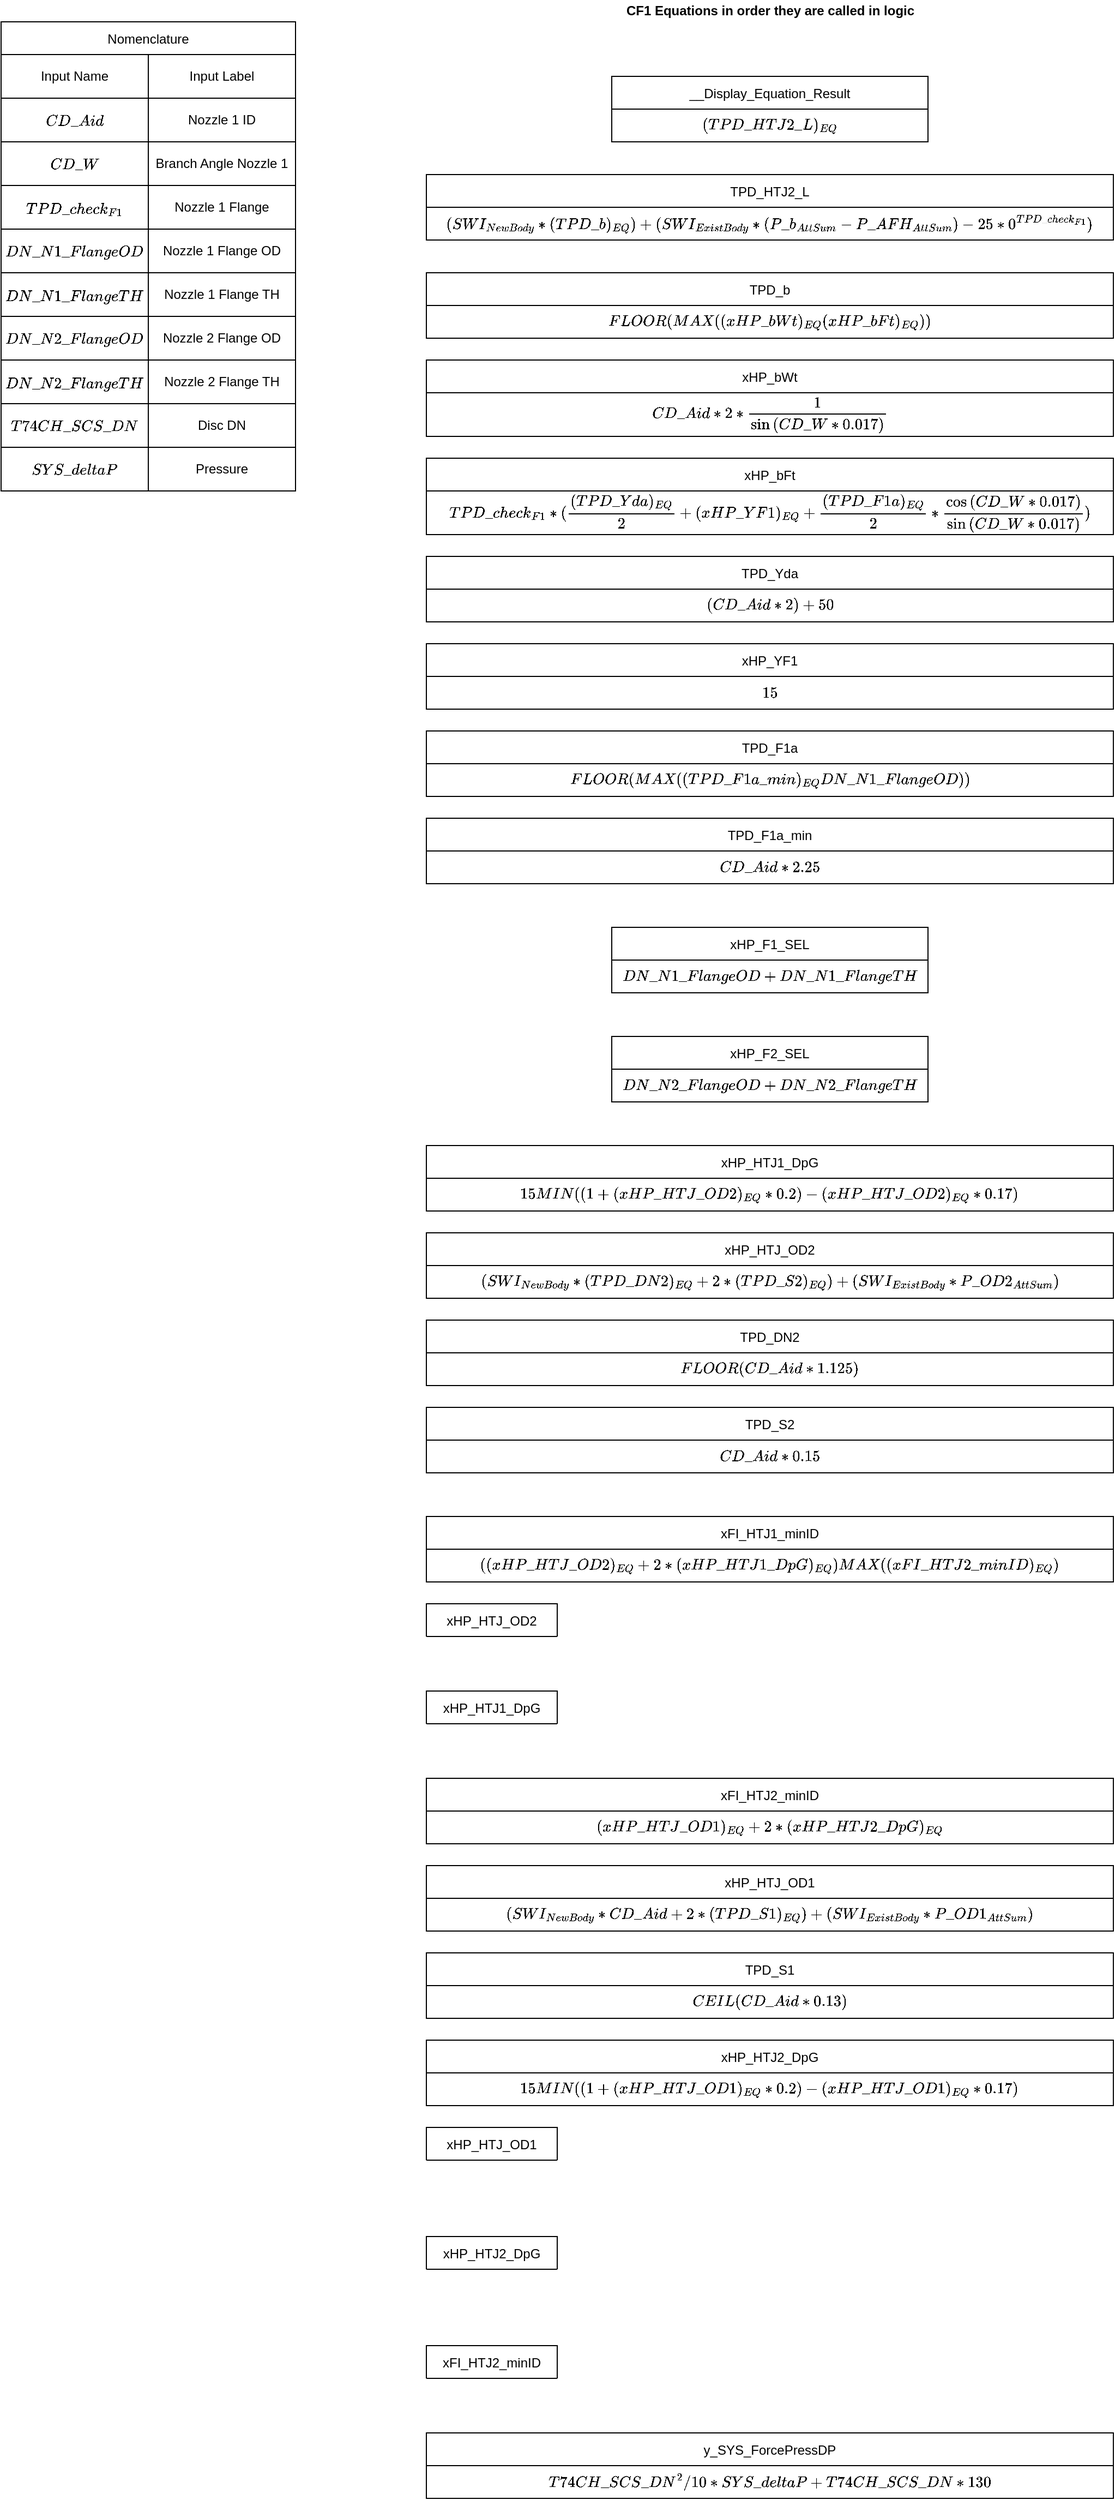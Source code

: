 <mxfile version="16.0.0" type="device" pages="2"><diagram id="UtGo-3iYUKRoLAM9Oy41" name="CF1"><mxGraphModel dx="1527" dy="784" grid="1" gridSize="10" guides="1" tooltips="1" connect="1" arrows="1" fold="1" page="1" pageScale="1" pageWidth="827" pageHeight="1169" math="1" shadow="0"><root><mxCell id="0"/><mxCell id="1" parent="0"/><mxCell id="Kk1Q7eSX3VFUXERfC4Oi-2" value="__Display_Equation_Result" style="swimlane;fontStyle=0;childLayout=stackLayout;horizontal=1;startSize=30;horizontalStack=0;resizeParent=1;resizeParentMax=0;resizeLast=0;collapsible=1;marginBottom=0;" vertex="1" parent="1"><mxGeometry x="200" y="100" width="290" height="60" as="geometry"/></mxCell><mxCell id="Kk1Q7eSX3VFUXERfC4Oi-8" value="$$ (TPD\_HTJ2\_L)_{EQ} $$" style="text;html=1;strokeColor=none;fillColor=none;align=center;verticalAlign=middle;whiteSpace=wrap;rounded=0;" vertex="1" parent="Kk1Q7eSX3VFUXERfC4Oi-2"><mxGeometry y="30" width="290" height="30" as="geometry"/></mxCell><mxCell id="Kk1Q7eSX3VFUXERfC4Oi-9" value="TPD_HTJ2_L" style="swimlane;fontStyle=0;childLayout=stackLayout;horizontal=1;startSize=30;horizontalStack=0;resizeParent=1;resizeParentMax=0;resizeLast=0;collapsible=1;marginBottom=0;" vertex="1" parent="1"><mxGeometry x="30" y="190" width="630" height="60" as="geometry"/></mxCell><mxCell id="Kk1Q7eSX3VFUXERfC4Oi-10" value="$$ (SWI_{NewBody} * (TPD\_b)_{EQ}) + (SWI_{ExistBody} * (P\_b_{AttSum} - P\_AFH_{AttSum}) - 25 * 0^{TPD\_check_{F1}}) $$" style="text;html=1;strokeColor=none;fillColor=none;align=center;verticalAlign=middle;whiteSpace=wrap;rounded=0;" vertex="1" parent="Kk1Q7eSX3VFUXERfC4Oi-9"><mxGeometry y="30" width="630" height="30" as="geometry"/></mxCell><mxCell id="Kk1Q7eSX3VFUXERfC4Oi-11" value="TPD_b" style="swimlane;fontStyle=0;childLayout=stackLayout;horizontal=1;startSize=30;horizontalStack=0;resizeParent=1;resizeParentMax=0;resizeLast=0;collapsible=1;marginBottom=0;" vertex="1" parent="1"><mxGeometry x="30" y="280" width="630" height="60" as="geometry"/></mxCell><mxCell id="Kk1Q7eSX3VFUXERfC4Oi-12" value="$$ FLOOR(MAX((xHP\_bWt)_{EQ} (xHP\_bFt)_{EQ})) $$" style="text;html=1;strokeColor=none;fillColor=none;align=center;verticalAlign=middle;whiteSpace=wrap;rounded=0;" vertex="1" parent="Kk1Q7eSX3VFUXERfC4Oi-11"><mxGeometry y="30" width="630" height="30" as="geometry"/></mxCell><mxCell id="Kk1Q7eSX3VFUXERfC4Oi-13" value="xHP_bWt" style="swimlane;fontStyle=0;childLayout=stackLayout;horizontal=1;startSize=30;horizontalStack=0;resizeParent=1;resizeParentMax=0;resizeLast=0;collapsible=1;marginBottom=0;" vertex="1" parent="1"><mxGeometry x="30" y="360" width="630" height="70" as="geometry"/></mxCell><mxCell id="Kk1Q7eSX3VFUXERfC4Oi-14" value="$$ CD\_Aid * 2 * \frac{1}{\sin{(CD\_W * 0.017)}} $$" style="text;html=1;strokeColor=none;fillColor=none;align=center;verticalAlign=middle;whiteSpace=wrap;rounded=0;" vertex="1" parent="Kk1Q7eSX3VFUXERfC4Oi-13"><mxGeometry y="30" width="630" height="40" as="geometry"/></mxCell><mxCell id="Kk1Q7eSX3VFUXERfC4Oi-29" value="Nomenclature" style="swimlane;fontStyle=0;childLayout=stackLayout;horizontal=1;startSize=30;horizontalStack=0;resizeParent=1;resizeParentMax=0;resizeLast=0;collapsible=1;marginBottom=0;" vertex="1" parent="1"><mxGeometry x="-360" y="50" width="270" height="430" as="geometry"/></mxCell><mxCell id="Kk1Q7eSX3VFUXERfC4Oi-19" value="" style="shape=table;startSize=0;container=1;collapsible=0;childLayout=tableLayout;" vertex="1" parent="Kk1Q7eSX3VFUXERfC4Oi-29"><mxGeometry y="30" width="270" height="400" as="geometry"/></mxCell><mxCell id="Kk1Q7eSX3VFUXERfC4Oi-20" value="" style="shape=partialRectangle;collapsible=0;dropTarget=0;pointerEvents=0;fillColor=none;top=0;left=0;bottom=0;right=0;points=[[0,0.5],[1,0.5]];portConstraint=eastwest;" vertex="1" parent="Kk1Q7eSX3VFUXERfC4Oi-19"><mxGeometry width="270" height="40" as="geometry"/></mxCell><mxCell id="Kk1Q7eSX3VFUXERfC4Oi-21" value="Input Name" style="shape=partialRectangle;html=1;whiteSpace=wrap;connectable=0;overflow=hidden;fillColor=none;top=0;left=0;bottom=0;right=0;pointerEvents=1;" vertex="1" parent="Kk1Q7eSX3VFUXERfC4Oi-20"><mxGeometry width="135" height="40" as="geometry"><mxRectangle width="135" height="40" as="alternateBounds"/></mxGeometry></mxCell><mxCell id="Kk1Q7eSX3VFUXERfC4Oi-22" value="Input Label" style="shape=partialRectangle;html=1;whiteSpace=wrap;connectable=0;overflow=hidden;fillColor=none;top=0;left=0;bottom=0;right=0;pointerEvents=1;" vertex="1" parent="Kk1Q7eSX3VFUXERfC4Oi-20"><mxGeometry x="135" width="135" height="40" as="geometry"><mxRectangle width="135" height="40" as="alternateBounds"/></mxGeometry></mxCell><mxCell id="Kk1Q7eSX3VFUXERfC4Oi-23" value="" style="shape=partialRectangle;collapsible=0;dropTarget=0;pointerEvents=0;fillColor=none;top=0;left=0;bottom=0;right=0;points=[[0,0.5],[1,0.5]];portConstraint=eastwest;" vertex="1" parent="Kk1Q7eSX3VFUXERfC4Oi-19"><mxGeometry y="40" width="270" height="40" as="geometry"/></mxCell><mxCell id="Kk1Q7eSX3VFUXERfC4Oi-24" value="&lt;span&gt;$$ CD\_Aid $$&lt;/span&gt;" style="shape=partialRectangle;html=1;whiteSpace=wrap;connectable=0;overflow=hidden;fillColor=none;top=0;left=0;bottom=0;right=0;pointerEvents=1;" vertex="1" parent="Kk1Q7eSX3VFUXERfC4Oi-23"><mxGeometry width="135" height="40" as="geometry"><mxRectangle width="135" height="40" as="alternateBounds"/></mxGeometry></mxCell><mxCell id="Kk1Q7eSX3VFUXERfC4Oi-25" value="Nozzle 1 ID" style="shape=partialRectangle;html=1;whiteSpace=wrap;connectable=0;overflow=hidden;fillColor=none;top=0;left=0;bottom=0;right=0;pointerEvents=1;" vertex="1" parent="Kk1Q7eSX3VFUXERfC4Oi-23"><mxGeometry x="135" width="135" height="40" as="geometry"><mxRectangle width="135" height="40" as="alternateBounds"/></mxGeometry></mxCell><mxCell id="Kk1Q7eSX3VFUXERfC4Oi-26" value="" style="shape=partialRectangle;collapsible=0;dropTarget=0;pointerEvents=0;fillColor=none;top=0;left=0;bottom=0;right=0;points=[[0,0.5],[1,0.5]];portConstraint=eastwest;" vertex="1" parent="Kk1Q7eSX3VFUXERfC4Oi-19"><mxGeometry y="80" width="270" height="40" as="geometry"/></mxCell><mxCell id="Kk1Q7eSX3VFUXERfC4Oi-27" value="$$ CD\_W $$" style="shape=partialRectangle;html=1;whiteSpace=wrap;connectable=0;overflow=hidden;fillColor=none;top=0;left=0;bottom=0;right=0;pointerEvents=1;" vertex="1" parent="Kk1Q7eSX3VFUXERfC4Oi-26"><mxGeometry width="135" height="40" as="geometry"><mxRectangle width="135" height="40" as="alternateBounds"/></mxGeometry></mxCell><mxCell id="Kk1Q7eSX3VFUXERfC4Oi-28" value="Branch Angle Nozzle 1" style="shape=partialRectangle;html=1;whiteSpace=wrap;connectable=0;overflow=hidden;fillColor=none;top=0;left=0;bottom=0;right=0;pointerEvents=1;" vertex="1" parent="Kk1Q7eSX3VFUXERfC4Oi-26"><mxGeometry x="135" width="135" height="40" as="geometry"><mxRectangle width="135" height="40" as="alternateBounds"/></mxGeometry></mxCell><mxCell id="Kk1Q7eSX3VFUXERfC4Oi-45" style="shape=partialRectangle;collapsible=0;dropTarget=0;pointerEvents=0;fillColor=none;top=0;left=0;bottom=0;right=0;points=[[0,0.5],[1,0.5]];portConstraint=eastwest;" vertex="1" parent="Kk1Q7eSX3VFUXERfC4Oi-19"><mxGeometry y="120" width="270" height="40" as="geometry"/></mxCell><mxCell id="Kk1Q7eSX3VFUXERfC4Oi-46" value="&lt;span&gt;$$ TPD\_check_{F1} $$&lt;/span&gt;" style="shape=partialRectangle;html=1;whiteSpace=wrap;connectable=0;overflow=hidden;fillColor=none;top=0;left=0;bottom=0;right=0;pointerEvents=1;" vertex="1" parent="Kk1Q7eSX3VFUXERfC4Oi-45"><mxGeometry width="135" height="40" as="geometry"><mxRectangle width="135" height="40" as="alternateBounds"/></mxGeometry></mxCell><mxCell id="Kk1Q7eSX3VFUXERfC4Oi-47" value="Nozzle 1 Flange" style="shape=partialRectangle;html=1;whiteSpace=wrap;connectable=0;overflow=hidden;fillColor=none;top=0;left=0;bottom=0;right=0;pointerEvents=1;" vertex="1" parent="Kk1Q7eSX3VFUXERfC4Oi-45"><mxGeometry x="135" width="135" height="40" as="geometry"><mxRectangle width="135" height="40" as="alternateBounds"/></mxGeometry></mxCell><mxCell id="Kk1Q7eSX3VFUXERfC4Oi-42" style="shape=partialRectangle;collapsible=0;dropTarget=0;pointerEvents=0;fillColor=none;top=0;left=0;bottom=0;right=0;points=[[0,0.5],[1,0.5]];portConstraint=eastwest;" vertex="1" parent="Kk1Q7eSX3VFUXERfC4Oi-19"><mxGeometry y="160" width="270" height="40" as="geometry"/></mxCell><mxCell id="Kk1Q7eSX3VFUXERfC4Oi-43" value="$$ DN\_N1\_FlangeOD $$" style="shape=partialRectangle;html=1;whiteSpace=wrap;connectable=0;overflow=hidden;fillColor=none;top=0;left=0;bottom=0;right=0;pointerEvents=1;" vertex="1" parent="Kk1Q7eSX3VFUXERfC4Oi-42"><mxGeometry width="135" height="40" as="geometry"><mxRectangle width="135" height="40" as="alternateBounds"/></mxGeometry></mxCell><mxCell id="Kk1Q7eSX3VFUXERfC4Oi-44" value="Nozzle 1 Flange OD" style="shape=partialRectangle;html=1;whiteSpace=wrap;connectable=0;overflow=hidden;fillColor=none;top=0;left=0;bottom=0;right=0;pointerEvents=1;" vertex="1" parent="Kk1Q7eSX3VFUXERfC4Oi-42"><mxGeometry x="135" width="135" height="40" as="geometry"><mxRectangle width="135" height="40" as="alternateBounds"/></mxGeometry></mxCell><mxCell id="Kk1Q7eSX3VFUXERfC4Oi-39" style="shape=partialRectangle;collapsible=0;dropTarget=0;pointerEvents=0;fillColor=none;top=0;left=0;bottom=0;right=0;points=[[0,0.5],[1,0.5]];portConstraint=eastwest;" vertex="1" parent="Kk1Q7eSX3VFUXERfC4Oi-19"><mxGeometry y="200" width="270" height="40" as="geometry"/></mxCell><mxCell id="Kk1Q7eSX3VFUXERfC4Oi-40" value="$$ DN\_N1\_FlangeTH $$" style="shape=partialRectangle;html=1;whiteSpace=wrap;connectable=0;overflow=hidden;fillColor=none;top=0;left=0;bottom=0;right=0;pointerEvents=1;" vertex="1" parent="Kk1Q7eSX3VFUXERfC4Oi-39"><mxGeometry width="135" height="40" as="geometry"><mxRectangle width="135" height="40" as="alternateBounds"/></mxGeometry></mxCell><mxCell id="Kk1Q7eSX3VFUXERfC4Oi-41" value="Nozzle 1 Flange TH" style="shape=partialRectangle;html=1;whiteSpace=wrap;connectable=0;overflow=hidden;fillColor=none;top=0;left=0;bottom=0;right=0;pointerEvents=1;" vertex="1" parent="Kk1Q7eSX3VFUXERfC4Oi-39"><mxGeometry x="135" width="135" height="40" as="geometry"><mxRectangle width="135" height="40" as="alternateBounds"/></mxGeometry></mxCell><mxCell id="Kk1Q7eSX3VFUXERfC4Oi-68" style="shape=partialRectangle;collapsible=0;dropTarget=0;pointerEvents=0;fillColor=none;top=0;left=0;bottom=0;right=0;points=[[0,0.5],[1,0.5]];portConstraint=eastwest;" vertex="1" parent="Kk1Q7eSX3VFUXERfC4Oi-19"><mxGeometry y="240" width="270" height="40" as="geometry"/></mxCell><mxCell id="Kk1Q7eSX3VFUXERfC4Oi-69" value="&lt;span&gt;$$ DN\_N2\_FlangeOD $$&lt;/span&gt;" style="shape=partialRectangle;html=1;whiteSpace=wrap;connectable=0;overflow=hidden;fillColor=none;top=0;left=0;bottom=0;right=0;pointerEvents=1;" vertex="1" parent="Kk1Q7eSX3VFUXERfC4Oi-68"><mxGeometry width="135" height="40" as="geometry"><mxRectangle width="135" height="40" as="alternateBounds"/></mxGeometry></mxCell><mxCell id="Kk1Q7eSX3VFUXERfC4Oi-70" value="Nozzle 2 Flange OD" style="shape=partialRectangle;html=1;whiteSpace=wrap;connectable=0;overflow=hidden;fillColor=none;top=0;left=0;bottom=0;right=0;pointerEvents=1;" vertex="1" parent="Kk1Q7eSX3VFUXERfC4Oi-68"><mxGeometry x="135" width="135" height="40" as="geometry"><mxRectangle width="135" height="40" as="alternateBounds"/></mxGeometry></mxCell><mxCell id="Kk1Q7eSX3VFUXERfC4Oi-65" style="shape=partialRectangle;collapsible=0;dropTarget=0;pointerEvents=0;fillColor=none;top=0;left=0;bottom=0;right=0;points=[[0,0.5],[1,0.5]];portConstraint=eastwest;" vertex="1" parent="Kk1Q7eSX3VFUXERfC4Oi-19"><mxGeometry y="280" width="270" height="40" as="geometry"/></mxCell><mxCell id="Kk1Q7eSX3VFUXERfC4Oi-66" value="&lt;span&gt;$$ DN\_N2\_FlangeTH $$&lt;/span&gt;" style="shape=partialRectangle;html=1;whiteSpace=wrap;connectable=0;overflow=hidden;fillColor=none;top=0;left=0;bottom=0;right=0;pointerEvents=1;" vertex="1" parent="Kk1Q7eSX3VFUXERfC4Oi-65"><mxGeometry width="135" height="40" as="geometry"><mxRectangle width="135" height="40" as="alternateBounds"/></mxGeometry></mxCell><mxCell id="Kk1Q7eSX3VFUXERfC4Oi-67" value="Nozzle 2 Flange TH" style="shape=partialRectangle;html=1;whiteSpace=wrap;connectable=0;overflow=hidden;fillColor=none;top=0;left=0;bottom=0;right=0;pointerEvents=1;" vertex="1" parent="Kk1Q7eSX3VFUXERfC4Oi-65"><mxGeometry x="135" width="135" height="40" as="geometry"><mxRectangle width="135" height="40" as="alternateBounds"/></mxGeometry></mxCell><mxCell id="Kk1Q7eSX3VFUXERfC4Oi-62" style="shape=partialRectangle;collapsible=0;dropTarget=0;pointerEvents=0;fillColor=none;top=0;left=0;bottom=0;right=0;points=[[0,0.5],[1,0.5]];portConstraint=eastwest;" vertex="1" parent="Kk1Q7eSX3VFUXERfC4Oi-19"><mxGeometry y="320" width="270" height="40" as="geometry"/></mxCell><mxCell id="Kk1Q7eSX3VFUXERfC4Oi-63" value="$$ T74CH\_SCS\_DN $$" style="shape=partialRectangle;html=1;whiteSpace=wrap;connectable=0;overflow=hidden;fillColor=none;top=0;left=0;bottom=0;right=0;pointerEvents=1;" vertex="1" parent="Kk1Q7eSX3VFUXERfC4Oi-62"><mxGeometry width="135" height="40" as="geometry"><mxRectangle width="135" height="40" as="alternateBounds"/></mxGeometry></mxCell><mxCell id="Kk1Q7eSX3VFUXERfC4Oi-64" value="Disc DN" style="shape=partialRectangle;html=1;whiteSpace=wrap;connectable=0;overflow=hidden;fillColor=none;top=0;left=0;bottom=0;right=0;pointerEvents=1;" vertex="1" parent="Kk1Q7eSX3VFUXERfC4Oi-62"><mxGeometry x="135" width="135" height="40" as="geometry"><mxRectangle width="135" height="40" as="alternateBounds"/></mxGeometry></mxCell><mxCell id="Kk1Q7eSX3VFUXERfC4Oi-105" style="shape=partialRectangle;collapsible=0;dropTarget=0;pointerEvents=0;fillColor=none;top=0;left=0;bottom=0;right=0;points=[[0,0.5],[1,0.5]];portConstraint=eastwest;" vertex="1" parent="Kk1Q7eSX3VFUXERfC4Oi-19"><mxGeometry y="360" width="270" height="40" as="geometry"/></mxCell><mxCell id="Kk1Q7eSX3VFUXERfC4Oi-106" value="$$ SYS\_deltaP $$" style="shape=partialRectangle;html=1;whiteSpace=wrap;connectable=0;overflow=hidden;fillColor=none;top=0;left=0;bottom=0;right=0;pointerEvents=1;" vertex="1" parent="Kk1Q7eSX3VFUXERfC4Oi-105"><mxGeometry width="135" height="40" as="geometry"><mxRectangle width="135" height="40" as="alternateBounds"/></mxGeometry></mxCell><mxCell id="Kk1Q7eSX3VFUXERfC4Oi-107" value="Pressure" style="shape=partialRectangle;html=1;whiteSpace=wrap;connectable=0;overflow=hidden;fillColor=none;top=0;left=0;bottom=0;right=0;pointerEvents=1;" vertex="1" parent="Kk1Q7eSX3VFUXERfC4Oi-105"><mxGeometry x="135" width="135" height="40" as="geometry"><mxRectangle width="135" height="40" as="alternateBounds"/></mxGeometry></mxCell><mxCell id="Kk1Q7eSX3VFUXERfC4Oi-33" value="xHP_bFt" style="swimlane;fontStyle=0;childLayout=stackLayout;horizontal=1;startSize=30;horizontalStack=0;resizeParent=1;resizeParentMax=0;resizeLast=0;collapsible=1;marginBottom=0;" vertex="1" parent="1"><mxGeometry x="30" y="450" width="630" height="70" as="geometry"/></mxCell><mxCell id="Kk1Q7eSX3VFUXERfC4Oi-34" value="$$ TPD\_check_{F1} * (\frac{(TPD\_Yda)_{EQ}}{2} + (xHP\_YF1)_{EQ} + \frac{(TPD\_F1a)_{EQ}}{2} * \frac{\cos{(CD\_W * 0.017)}}{\sin{(CD\_W * 0.017)}}) $$" style="text;html=1;strokeColor=none;fillColor=none;align=center;verticalAlign=middle;whiteSpace=wrap;rounded=0;" vertex="1" parent="Kk1Q7eSX3VFUXERfC4Oi-33"><mxGeometry y="30" width="630" height="40" as="geometry"/></mxCell><mxCell id="Kk1Q7eSX3VFUXERfC4Oi-49" value="TPD_Yda" style="swimlane;fontStyle=0;childLayout=stackLayout;horizontal=1;startSize=30;horizontalStack=0;resizeParent=1;resizeParentMax=0;resizeLast=0;collapsible=1;marginBottom=0;" vertex="1" parent="1"><mxGeometry x="30" y="540" width="630" height="60" as="geometry"/></mxCell><mxCell id="Kk1Q7eSX3VFUXERfC4Oi-50" value="$$ (CD\_Aid * 2) + 50 $$" style="text;html=1;strokeColor=none;fillColor=none;align=center;verticalAlign=middle;whiteSpace=wrap;rounded=0;" vertex="1" parent="Kk1Q7eSX3VFUXERfC4Oi-49"><mxGeometry y="30" width="630" height="30" as="geometry"/></mxCell><mxCell id="Kk1Q7eSX3VFUXERfC4Oi-51" value="xHP_YF1" style="swimlane;fontStyle=0;childLayout=stackLayout;horizontal=1;startSize=30;horizontalStack=0;resizeParent=1;resizeParentMax=0;resizeLast=0;collapsible=1;marginBottom=0;" vertex="1" parent="1"><mxGeometry x="30" y="620" width="630" height="60" as="geometry"/></mxCell><mxCell id="Kk1Q7eSX3VFUXERfC4Oi-52" value="$$ 15 $$" style="text;html=1;strokeColor=none;fillColor=none;align=center;verticalAlign=middle;whiteSpace=wrap;rounded=0;" vertex="1" parent="Kk1Q7eSX3VFUXERfC4Oi-51"><mxGeometry y="30" width="630" height="30" as="geometry"/></mxCell><mxCell id="Kk1Q7eSX3VFUXERfC4Oi-53" value="TPD_F1a" style="swimlane;fontStyle=0;childLayout=stackLayout;horizontal=1;startSize=30;horizontalStack=0;resizeParent=1;resizeParentMax=0;resizeLast=0;collapsible=1;marginBottom=0;" vertex="1" parent="1"><mxGeometry x="30" y="700" width="630" height="60" as="geometry"/></mxCell><mxCell id="Kk1Q7eSX3VFUXERfC4Oi-54" value="$$ FLOOR(MAX((TPD\_F1a\_min)_{EQ} DN\_N1\_FlangeOD)) $$" style="text;html=1;strokeColor=none;fillColor=none;align=center;verticalAlign=middle;whiteSpace=wrap;rounded=0;" vertex="1" parent="Kk1Q7eSX3VFUXERfC4Oi-53"><mxGeometry y="30" width="630" height="30" as="geometry"/></mxCell><mxCell id="Kk1Q7eSX3VFUXERfC4Oi-55" value="TPD_F1a_min" style="swimlane;fontStyle=0;childLayout=stackLayout;horizontal=1;startSize=30;horizontalStack=0;resizeParent=1;resizeParentMax=0;resizeLast=0;collapsible=1;marginBottom=0;" vertex="1" parent="1"><mxGeometry x="30" y="780" width="630" height="60" as="geometry"/></mxCell><mxCell id="Kk1Q7eSX3VFUXERfC4Oi-56" value="$$ CD\_Aid * 2.25 $$" style="text;html=1;strokeColor=none;fillColor=none;align=center;verticalAlign=middle;whiteSpace=wrap;rounded=0;" vertex="1" parent="Kk1Q7eSX3VFUXERfC4Oi-55"><mxGeometry y="30" width="630" height="30" as="geometry"/></mxCell><mxCell id="Kk1Q7eSX3VFUXERfC4Oi-58" value="xHP_F1_SEL" style="swimlane;fontStyle=0;childLayout=stackLayout;horizontal=1;startSize=30;horizontalStack=0;resizeParent=1;resizeParentMax=0;resizeLast=0;collapsible=1;marginBottom=0;" vertex="1" parent="1"><mxGeometry x="200" y="880" width="290" height="60" as="geometry"/></mxCell><mxCell id="Kk1Q7eSX3VFUXERfC4Oi-59" value="$$ DN\_N1\_FlangeOD + DN\_N1\_FlangeTH $$" style="text;html=1;strokeColor=none;fillColor=none;align=center;verticalAlign=middle;whiteSpace=wrap;rounded=0;" vertex="1" parent="Kk1Q7eSX3VFUXERfC4Oi-58"><mxGeometry y="30" width="290" height="30" as="geometry"/></mxCell><mxCell id="Kk1Q7eSX3VFUXERfC4Oi-60" value="xHP_F2_SEL" style="swimlane;fontStyle=0;childLayout=stackLayout;horizontal=1;startSize=30;horizontalStack=0;resizeParent=1;resizeParentMax=0;resizeLast=0;collapsible=1;marginBottom=0;" vertex="1" parent="1"><mxGeometry x="200" y="980" width="290" height="60" as="geometry"/></mxCell><mxCell id="Kk1Q7eSX3VFUXERfC4Oi-61" value="$$ DN\_N2\_FlangeOD + DN\_N2\_FlangeTH $$" style="text;html=1;strokeColor=none;fillColor=none;align=center;verticalAlign=middle;whiteSpace=wrap;rounded=0;" vertex="1" parent="Kk1Q7eSX3VFUXERfC4Oi-60"><mxGeometry y="30" width="290" height="30" as="geometry"/></mxCell><mxCell id="Kk1Q7eSX3VFUXERfC4Oi-71" value="xHP_HTJ1_DpG" style="swimlane;fontStyle=0;childLayout=stackLayout;horizontal=1;startSize=30;horizontalStack=0;resizeParent=1;resizeParentMax=0;resizeLast=0;collapsible=1;marginBottom=0;" vertex="1" parent="1"><mxGeometry x="30" y="1080" width="630" height="60" as="geometry"/></mxCell><mxCell id="Kk1Q7eSX3VFUXERfC4Oi-72" value="$$ 15MIN((1 + (xHP\_HTJ\_OD2)_{EQ} * 0.2) - (xHP\_HTJ\_OD2)_{EQ} * 0.17) $$" style="text;html=1;strokeColor=none;fillColor=none;align=center;verticalAlign=middle;whiteSpace=wrap;rounded=0;" vertex="1" parent="Kk1Q7eSX3VFUXERfC4Oi-71"><mxGeometry y="30" width="630" height="30" as="geometry"/></mxCell><mxCell id="Kk1Q7eSX3VFUXERfC4Oi-75" value="xHP_HTJ_OD2" style="swimlane;fontStyle=0;childLayout=stackLayout;horizontal=1;startSize=30;horizontalStack=0;resizeParent=1;resizeParentMax=0;resizeLast=0;collapsible=1;marginBottom=0;" vertex="1" parent="1"><mxGeometry x="30" y="1160" width="630" height="60" as="geometry"/></mxCell><mxCell id="Kk1Q7eSX3VFUXERfC4Oi-76" value="$$ (SWI_{NewBody} * (TPD\_DN2)_{EQ} + 2 * (TPD\_S2)_{EQ}) + (SWI_{ExistBody} * P\_OD2_{AttSum}) $$" style="text;html=1;strokeColor=none;fillColor=none;align=center;verticalAlign=middle;whiteSpace=wrap;rounded=0;" vertex="1" parent="Kk1Q7eSX3VFUXERfC4Oi-75"><mxGeometry y="30" width="630" height="30" as="geometry"/></mxCell><mxCell id="Kk1Q7eSX3VFUXERfC4Oi-77" value="TPD_DN2" style="swimlane;fontStyle=0;childLayout=stackLayout;horizontal=1;startSize=30;horizontalStack=0;resizeParent=1;resizeParentMax=0;resizeLast=0;collapsible=1;marginBottom=0;" vertex="1" parent="1"><mxGeometry x="30" y="1240" width="630" height="60" as="geometry"/></mxCell><mxCell id="Kk1Q7eSX3VFUXERfC4Oi-78" value="$$ FLOOR(CD\_Aid * 1.125) $$" style="text;html=1;strokeColor=none;fillColor=none;align=center;verticalAlign=middle;whiteSpace=wrap;rounded=0;" vertex="1" parent="Kk1Q7eSX3VFUXERfC4Oi-77"><mxGeometry y="30" width="630" height="30" as="geometry"/></mxCell><mxCell id="Kk1Q7eSX3VFUXERfC4Oi-79" value="TPD_S2" style="swimlane;fontStyle=0;childLayout=stackLayout;horizontal=1;startSize=30;horizontalStack=0;resizeParent=1;resizeParentMax=0;resizeLast=0;collapsible=1;marginBottom=0;" vertex="1" parent="1"><mxGeometry x="30" y="1320" width="630" height="60" as="geometry"/></mxCell><mxCell id="Kk1Q7eSX3VFUXERfC4Oi-80" value="$$ CD\_Aid * 0.15 $$" style="text;html=1;strokeColor=none;fillColor=none;align=center;verticalAlign=middle;whiteSpace=wrap;rounded=0;" vertex="1" parent="Kk1Q7eSX3VFUXERfC4Oi-79"><mxGeometry y="30" width="630" height="30" as="geometry"/></mxCell><mxCell id="Kk1Q7eSX3VFUXERfC4Oi-81" value="xFI_HTJ1_minID" style="swimlane;fontStyle=0;childLayout=stackLayout;horizontal=1;startSize=30;horizontalStack=0;resizeParent=1;resizeParentMax=0;resizeLast=0;collapsible=1;marginBottom=0;" vertex="1" parent="1"><mxGeometry x="30" y="1420" width="630" height="60" as="geometry"/></mxCell><mxCell id="Kk1Q7eSX3VFUXERfC4Oi-82" value="$$ ((xHP\_HTJ\_OD2)_{EQ} + 2 * (xHP\_HTJ1\_DpG)_{EQ}) MAX((xFI\_HTJ2\_minID)_{EQ}) $$" style="text;html=1;strokeColor=none;fillColor=none;align=center;verticalAlign=middle;whiteSpace=wrap;rounded=0;" vertex="1" parent="Kk1Q7eSX3VFUXERfC4Oi-81"><mxGeometry y="30" width="630" height="30" as="geometry"/></mxCell><mxCell id="Kk1Q7eSX3VFUXERfC4Oi-83" value="xHP_HTJ_OD2" style="swimlane;fontStyle=0;childLayout=stackLayout;horizontal=1;startSize=30;horizontalStack=0;resizeParent=1;resizeParentMax=0;resizeLast=0;collapsible=1;marginBottom=0;" vertex="1" collapsed="1" parent="1"><mxGeometry x="30" y="1500" width="120" height="30" as="geometry"><mxRectangle x="30" y="1500" width="630" height="60" as="alternateBounds"/></mxGeometry></mxCell><mxCell id="Kk1Q7eSX3VFUXERfC4Oi-84" value="$$ (SWI_{NewBody} * (TPD\_DN2)_{EQ} + 2 * (TPD\_S2)_{EQ}) + (SWI_{ExistBody} * P\_OD2_{AttSum}) $$" style="text;html=1;strokeColor=none;fillColor=none;align=center;verticalAlign=middle;whiteSpace=wrap;rounded=0;" vertex="1" parent="Kk1Q7eSX3VFUXERfC4Oi-83"><mxGeometry y="30" width="120" height="30" as="geometry"/></mxCell><mxCell id="Kk1Q7eSX3VFUXERfC4Oi-85" value="xHP_HTJ1_DpG" style="swimlane;fontStyle=0;childLayout=stackLayout;horizontal=1;startSize=30;horizontalStack=0;resizeParent=1;resizeParentMax=0;resizeLast=0;collapsible=1;marginBottom=0;" vertex="1" collapsed="1" parent="1"><mxGeometry x="30" y="1580" width="120" height="30" as="geometry"><mxRectangle x="30" y="1580" width="630" height="60" as="alternateBounds"/></mxGeometry></mxCell><mxCell id="Kk1Q7eSX3VFUXERfC4Oi-86" value="$$ 15MIN((1 + (xHP\_HTJ\_OD2)_{EQ} * 0.2) - (xHP\_HTJ\_OD2)_{EQ} * 0.17) $$" style="text;html=1;strokeColor=none;fillColor=none;align=center;verticalAlign=middle;whiteSpace=wrap;rounded=0;" vertex="1" parent="Kk1Q7eSX3VFUXERfC4Oi-85"><mxGeometry y="30" width="120" height="30" as="geometry"/></mxCell><mxCell id="Kk1Q7eSX3VFUXERfC4Oi-87" value="xFI_HTJ2_minID" style="swimlane;fontStyle=0;childLayout=stackLayout;horizontal=1;startSize=30;horizontalStack=0;resizeParent=1;resizeParentMax=0;resizeLast=0;collapsible=1;marginBottom=0;" vertex="1" parent="1"><mxGeometry x="30" y="1660" width="630" height="60" as="geometry"/></mxCell><mxCell id="Kk1Q7eSX3VFUXERfC4Oi-88" value="$$ (xHP\_HTJ\_OD1)_{EQ} + 2 * (xHP\_HTJ2\_DpG)_{EQ} $$" style="text;html=1;strokeColor=none;fillColor=none;align=center;verticalAlign=middle;whiteSpace=wrap;rounded=0;" vertex="1" parent="Kk1Q7eSX3VFUXERfC4Oi-87"><mxGeometry y="30" width="630" height="30" as="geometry"/></mxCell><mxCell id="Kk1Q7eSX3VFUXERfC4Oi-89" value="xHP_HTJ_OD1" style="swimlane;fontStyle=0;childLayout=stackLayout;horizontal=1;startSize=30;horizontalStack=0;resizeParent=1;resizeParentMax=0;resizeLast=0;collapsible=1;marginBottom=0;" vertex="1" parent="1"><mxGeometry x="30" y="1740" width="630" height="60" as="geometry"/></mxCell><mxCell id="Kk1Q7eSX3VFUXERfC4Oi-90" value="$$ (SWI_{NewBody} * CD\_Aid + 2 * (TPD\_S1)_{EQ}) + (SWI_{ExistBody} * P\_OD1_{AttSum}) $$" style="text;html=1;strokeColor=none;fillColor=none;align=center;verticalAlign=middle;whiteSpace=wrap;rounded=0;" vertex="1" parent="Kk1Q7eSX3VFUXERfC4Oi-89"><mxGeometry y="30" width="630" height="30" as="geometry"/></mxCell><mxCell id="Kk1Q7eSX3VFUXERfC4Oi-91" value="TPD_S1" style="swimlane;fontStyle=0;childLayout=stackLayout;horizontal=1;startSize=30;horizontalStack=0;resizeParent=1;resizeParentMax=0;resizeLast=0;collapsible=1;marginBottom=0;" vertex="1" parent="1"><mxGeometry x="30" y="1820" width="630" height="60" as="geometry"/></mxCell><mxCell id="Kk1Q7eSX3VFUXERfC4Oi-92" value="$$ CEIL(CD\_Aid * 0.13) $$" style="text;html=1;strokeColor=none;fillColor=none;align=center;verticalAlign=middle;whiteSpace=wrap;rounded=0;" vertex="1" parent="Kk1Q7eSX3VFUXERfC4Oi-91"><mxGeometry y="30" width="630" height="30" as="geometry"/></mxCell><mxCell id="Kk1Q7eSX3VFUXERfC4Oi-93" value="xHP_HTJ2_DpG" style="swimlane;fontStyle=0;childLayout=stackLayout;horizontal=1;startSize=30;horizontalStack=0;resizeParent=1;resizeParentMax=0;resizeLast=0;collapsible=1;marginBottom=0;" vertex="1" parent="1"><mxGeometry x="30" y="1900" width="630" height="60" as="geometry"/></mxCell><mxCell id="Kk1Q7eSX3VFUXERfC4Oi-94" value="$$ 15MIN((1 + (xHP\_HTJ\_OD1)_{EQ} * 0.2) - (xHP\_HTJ\_OD1)_{EQ} * 0.17)&amp;nbsp;$$" style="text;html=1;strokeColor=none;fillColor=none;align=center;verticalAlign=middle;whiteSpace=wrap;rounded=0;" vertex="1" parent="Kk1Q7eSX3VFUXERfC4Oi-93"><mxGeometry y="30" width="630" height="30" as="geometry"/></mxCell><mxCell id="Kk1Q7eSX3VFUXERfC4Oi-95" value="xHP_HTJ_OD1" style="swimlane;fontStyle=0;childLayout=stackLayout;horizontal=1;startSize=30;horizontalStack=0;resizeParent=1;resizeParentMax=0;resizeLast=0;collapsible=1;marginBottom=0;" vertex="1" collapsed="1" parent="1"><mxGeometry x="30" y="1980" width="120" height="30" as="geometry"><mxRectangle x="30" y="1980" width="630" height="60" as="alternateBounds"/></mxGeometry></mxCell><mxCell id="Kk1Q7eSX3VFUXERfC4Oi-96" value="$$ (SWI_{NewBody} * CD\_Aid + 2 * (TPD\_S1)_{EQ}) + (SWI_{ExistBody} * P\_OD1_{AttSum}) $$" style="text;html=1;strokeColor=none;fillColor=none;align=center;verticalAlign=middle;whiteSpace=wrap;rounded=0;" vertex="1" parent="Kk1Q7eSX3VFUXERfC4Oi-95"><mxGeometry y="30" width="120" height="30" as="geometry"/></mxCell><mxCell id="Kk1Q7eSX3VFUXERfC4Oi-97" value="xHP_HTJ2_DpG" style="swimlane;fontStyle=0;childLayout=stackLayout;horizontal=1;startSize=30;horizontalStack=0;resizeParent=1;resizeParentMax=0;resizeLast=0;collapsible=1;marginBottom=0;" vertex="1" collapsed="1" parent="1"><mxGeometry x="30" y="2080" width="120" height="30" as="geometry"><mxRectangle x="30" y="2080" width="630" height="60" as="alternateBounds"/></mxGeometry></mxCell><mxCell id="Kk1Q7eSX3VFUXERfC4Oi-98" value="$$ 15MIN((1 + (xHP\_HTJ\_OD1)_{EQ} * 0.2) - (xHP\_HTJ\_OD1)_{EQ} * 0.17)&amp;nbsp;$$" style="text;html=1;strokeColor=none;fillColor=none;align=center;verticalAlign=middle;whiteSpace=wrap;rounded=0;" vertex="1" parent="Kk1Q7eSX3VFUXERfC4Oi-97"><mxGeometry y="30" width="120" height="30" as="geometry"/></mxCell><mxCell id="Kk1Q7eSX3VFUXERfC4Oi-99" value="xFI_HTJ2_minID" style="swimlane;fontStyle=0;childLayout=stackLayout;horizontal=1;startSize=30;horizontalStack=0;resizeParent=1;resizeParentMax=0;resizeLast=0;collapsible=1;marginBottom=0;" vertex="1" collapsed="1" parent="1"><mxGeometry x="30" y="2180" width="120" height="30" as="geometry"><mxRectangle x="30" y="2180" width="630" height="60" as="alternateBounds"/></mxGeometry></mxCell><mxCell id="Kk1Q7eSX3VFUXERfC4Oi-100" value="$$ (xHP\_HTJ\_OD1)_{EQ} + 2 * (xHP\_HTJ2\_DpG)_{EQ} $$" style="text;html=1;strokeColor=none;fillColor=none;align=center;verticalAlign=middle;whiteSpace=wrap;rounded=0;" vertex="1" parent="Kk1Q7eSX3VFUXERfC4Oi-99"><mxGeometry y="30" width="120" height="30" as="geometry"/></mxCell><mxCell id="Kk1Q7eSX3VFUXERfC4Oi-101" value="CF1 Equations in order they are called in logic" style="text;html=1;align=center;verticalAlign=middle;resizable=0;points=[];autosize=1;strokeColor=none;fillColor=none;fontStyle=1" vertex="1" parent="1"><mxGeometry x="205" y="30" width="280" height="20" as="geometry"/></mxCell><mxCell id="Kk1Q7eSX3VFUXERfC4Oi-103" value="y_SYS_ForcePressDP" style="swimlane;fontStyle=0;childLayout=stackLayout;horizontal=1;startSize=30;horizontalStack=0;resizeParent=1;resizeParentMax=0;resizeLast=0;collapsible=1;marginBottom=0;" vertex="1" parent="1"><mxGeometry x="30" y="2260" width="630" height="60" as="geometry"><mxRectangle x="30" y="2180" width="120" height="30" as="alternateBounds"/></mxGeometry></mxCell><mxCell id="Kk1Q7eSX3VFUXERfC4Oi-104" value="$$ T74CH\_SCS\_DN^2 / 10 * SYS\_deltaP + T74CH\_SCS\_DN * 130 $$" style="text;html=1;strokeColor=none;fillColor=none;align=center;verticalAlign=middle;whiteSpace=wrap;rounded=0;" vertex="1" parent="Kk1Q7eSX3VFUXERfC4Oi-103"><mxGeometry y="30" width="630" height="30" as="geometry"/></mxCell></root></mxGraphModel></diagram><diagram id="JcOw2YYw3yjxc55zkAb5" name="SW"><mxGraphModel dx="1527" dy="784" grid="1" gridSize="10" guides="1" tooltips="1" connect="1" arrows="1" fold="1" page="1" pageScale="1" pageWidth="827" pageHeight="1169" math="1" shadow="0"><root><mxCell id="wjp0t5V7-qnJkySio4rx-0"/><mxCell id="wjp0t5V7-qnJkySio4rx-1" parent="wjp0t5V7-qnJkySio4rx-0"/><mxCell id="sl57td7YXfb9YfDUN-kY-0" value="BM1_W" style="swimlane;fontStyle=0;childLayout=stackLayout;horizontal=1;startSize=30;horizontalStack=0;resizeParent=1;resizeParentMax=0;resizeLast=0;collapsible=1;marginBottom=0;" vertex="1" parent="wjp0t5V7-qnJkySio4rx-1"><mxGeometry x="180" y="80" width="290" height="60" as="geometry"/></mxCell><mxCell id="sl57td7YXfb9YfDUN-kY-1" value="$$ CD\_Aid + (CD\_Aid * 0.4) $$" style="text;html=1;strokeColor=none;fillColor=none;align=center;verticalAlign=middle;whiteSpace=wrap;rounded=0;" vertex="1" parent="sl57td7YXfb9YfDUN-kY-0"><mxGeometry y="30" width="290" height="30" as="geometry"/></mxCell><mxCell id="cTJNK9rS8nkFuILY5Um--0" value="xHP_HTJ_OD2" style="swimlane;fontStyle=0;childLayout=stackLayout;horizontal=1;startSize=30;horizontalStack=0;resizeParent=1;resizeParentMax=0;resizeLast=0;collapsible=1;marginBottom=0;" vertex="1" parent="wjp0t5V7-qnJkySio4rx-1"><mxGeometry x="10" y="180" width="630" height="60" as="geometry"/></mxCell><mxCell id="cTJNK9rS8nkFuILY5Um--1" value="$$ (SWI_{NewBody} * (TPD\_DN2)_{EQ} + 2 * (TPD\_S2)_{EQ}) + (SWI_{ExistBody} * P\_OD2_{AttSum}) $$" style="text;html=1;strokeColor=none;fillColor=none;align=center;verticalAlign=middle;whiteSpace=wrap;rounded=0;" vertex="1" parent="cTJNK9rS8nkFuILY5Um--0"><mxGeometry y="30" width="630" height="30" as="geometry"/></mxCell><mxCell id="Ugmay4kAMAh6b6gdjoK8-0" value="74CH_TRIM_PC" style="swimlane;fontStyle=0;childLayout=stackLayout;horizontal=1;startSize=30;horizontalStack=0;resizeParent=1;resizeParentMax=0;resizeLast=0;collapsible=1;marginBottom=0;" vertex="1" parent="wjp0t5V7-qnJkySio4rx-1"><mxGeometry x="10" y="280" width="630" height="60" as="geometry"/></mxCell><mxCell id="Ugmay4kAMAh6b6gdjoK8-1" value="$$ (74CH\_TRIM\_Slen\_1)_{EQ} MAX (74CH\_TRIM\_Slen\_2)_{EQ}&lt;br&gt;&amp;nbsp;$$" style="text;html=1;strokeColor=none;fillColor=none;align=center;verticalAlign=middle;whiteSpace=wrap;rounded=0;" vertex="1" parent="Ugmay4kAMAh6b6gdjoK8-0"><mxGeometry y="30" width="630" height="30" as="geometry"/></mxCell><mxCell id="Ugmay4kAMAh6b6gdjoK8-2" value="74CH_TRIM_Slen_1" style="swimlane;fontStyle=0;childLayout=stackLayout;horizontal=1;startSize=30;horizontalStack=0;resizeParent=1;resizeParentMax=0;resizeLast=0;collapsible=1;marginBottom=0;" vertex="1" parent="wjp0t5V7-qnJkySio4rx-1"><mxGeometry x="10" y="360" width="630" height="60" as="geometry"/></mxCell><mxCell id="Ugmay4kAMAh6b6gdjoK8-3" value="$$ 100 + (74CH\_MAIN\mbox{-}P\_h)_{EQ} + 15&amp;nbsp;$$" style="text;html=1;strokeColor=none;fillColor=none;align=center;verticalAlign=middle;whiteSpace=wrap;rounded=0;" vertex="1" parent="Ugmay4kAMAh6b6gdjoK8-2"><mxGeometry y="30" width="630" height="30" as="geometry"/></mxCell><mxCell id="Ugmay4kAMAh6b6gdjoK8-4" value="P_BM1_W" style="text;html=1;align=center;verticalAlign=middle;resizable=0;points=[];autosize=1;strokeColor=none;fillColor=none;" vertex="1" parent="wjp0t5V7-qnJkySio4rx-1"><mxGeometry x="100" y="80" width="70" height="20" as="geometry"/></mxCell><mxCell id="Ugmay4kAMAh6b6gdjoK8-5" value="P_Bod" style="text;html=1;align=center;verticalAlign=middle;resizable=0;points=[];autosize=1;strokeColor=none;fillColor=none;" vertex="1" parent="wjp0t5V7-qnJkySio4rx-1"><mxGeometry x="-60" y="180" width="50" height="20" as="geometry"/></mxCell><mxCell id="Ugmay4kAMAh6b6gdjoK8-6" value="ClosePosition" style="text;html=1;align=center;verticalAlign=middle;resizable=0;points=[];autosize=1;strokeColor=none;fillColor=none;" vertex="1" parent="wjp0t5V7-qnJkySio4rx-1"><mxGeometry x="-95" y="280" width="90" height="20" as="geometry"/></mxCell><mxCell id="Ugmay4kAMAh6b6gdjoK8-7" value="74CH_MAIN-P_h" style="swimlane;fontStyle=0;childLayout=stackLayout;horizontal=1;startSize=30;horizontalStack=0;resizeParent=1;resizeParentMax=0;resizeLast=0;collapsible=1;marginBottom=0;" vertex="1" parent="wjp0t5V7-qnJkySio4rx-1"><mxGeometry x="10" y="440" width="630" height="60" as="geometry"/></mxCell><mxCell id="Ugmay4kAMAh6b6gdjoK8-8" value="$$ (SWI_{NewBody} * (TPD\_1h)_{EQ}) + (1 -SWI_{NewBody}) * P\_h_{AttSum} $$" style="text;html=1;strokeColor=none;fillColor=none;align=center;verticalAlign=middle;whiteSpace=wrap;rounded=0;" vertex="1" parent="Ugmay4kAMAh6b6gdjoK8-7"><mxGeometry y="30" width="630" height="30" as="geometry"/></mxCell><mxCell id="DHEk3f7eRoYuVceQNYJJ-0" value="TPD_1h" style="swimlane;fontStyle=0;childLayout=stackLayout;horizontal=1;startSize=30;horizontalStack=0;resizeParent=1;resizeParentMax=0;resizeLast=0;collapsible=1;marginBottom=0;" vertex="1" parent="wjp0t5V7-qnJkySio4rx-1"><mxGeometry x="10" y="520" width="630" height="60" as="geometry"/></mxCell><mxCell id="DHEk3f7eRoYuVceQNYJJ-1" value="$$ (TPD\_1a)_{EQ}) + (TPD\_M\_Y)_{EQ})&amp;nbsp;$$" style="text;html=1;strokeColor=none;fillColor=none;align=center;verticalAlign=middle;whiteSpace=wrap;rounded=0;" vertex="1" parent="DHEk3f7eRoYuVceQNYJJ-0"><mxGeometry y="30" width="630" height="30" as="geometry"/></mxCell><mxCell id="DHEk3f7eRoYuVceQNYJJ-2" value="TPD_1a" style="swimlane;fontStyle=0;childLayout=stackLayout;horizontal=1;startSize=30;horizontalStack=0;resizeParent=1;resizeParentMax=0;resizeLast=0;collapsible=1;marginBottom=0;" vertex="1" parent="wjp0t5V7-qnJkySio4rx-1"><mxGeometry x="10" y="600" width="630" height="60" as="geometry"/></mxCell><mxCell id="DHEk3f7eRoYuVceQNYJJ-3" value="$$ (TPD\_M\_a)_{EQ}) + (TPD\_F2t)_{EQ}) * TPD\_check\_F2 $$" style="text;html=1;strokeColor=none;fillColor=none;align=center;verticalAlign=middle;whiteSpace=wrap;rounded=0;" vertex="1" parent="DHEk3f7eRoYuVceQNYJJ-2"><mxGeometry y="30" width="630" height="30" as="geometry"/></mxCell><mxCell id="DHEk3f7eRoYuVceQNYJJ-4" value="TPD_M_a" style="swimlane;fontStyle=0;childLayout=stackLayout;horizontal=1;startSize=30;horizontalStack=0;resizeParent=1;resizeParentMax=0;resizeLast=0;collapsible=1;marginBottom=0;" vertex="1" parent="wjp0t5V7-qnJkySio4rx-1"><mxGeometry x="10" y="680" width="630" height="60" as="geometry"/></mxCell><mxCell id="DHEk3f7eRoYuVceQNYJJ-5" value="$$ FLOOR(MAX((xHP\_M\_aW)_{EQ}(xHP\_M\_aW)_{EQ})) $$" style="text;html=1;strokeColor=none;fillColor=none;align=center;verticalAlign=middle;whiteSpace=wrap;rounded=0;" vertex="1" parent="DHEk3f7eRoYuVceQNYJJ-4"><mxGeometry y="30" width="630" height="30" as="geometry"/></mxCell></root></mxGraphModel></diagram></mxfile>